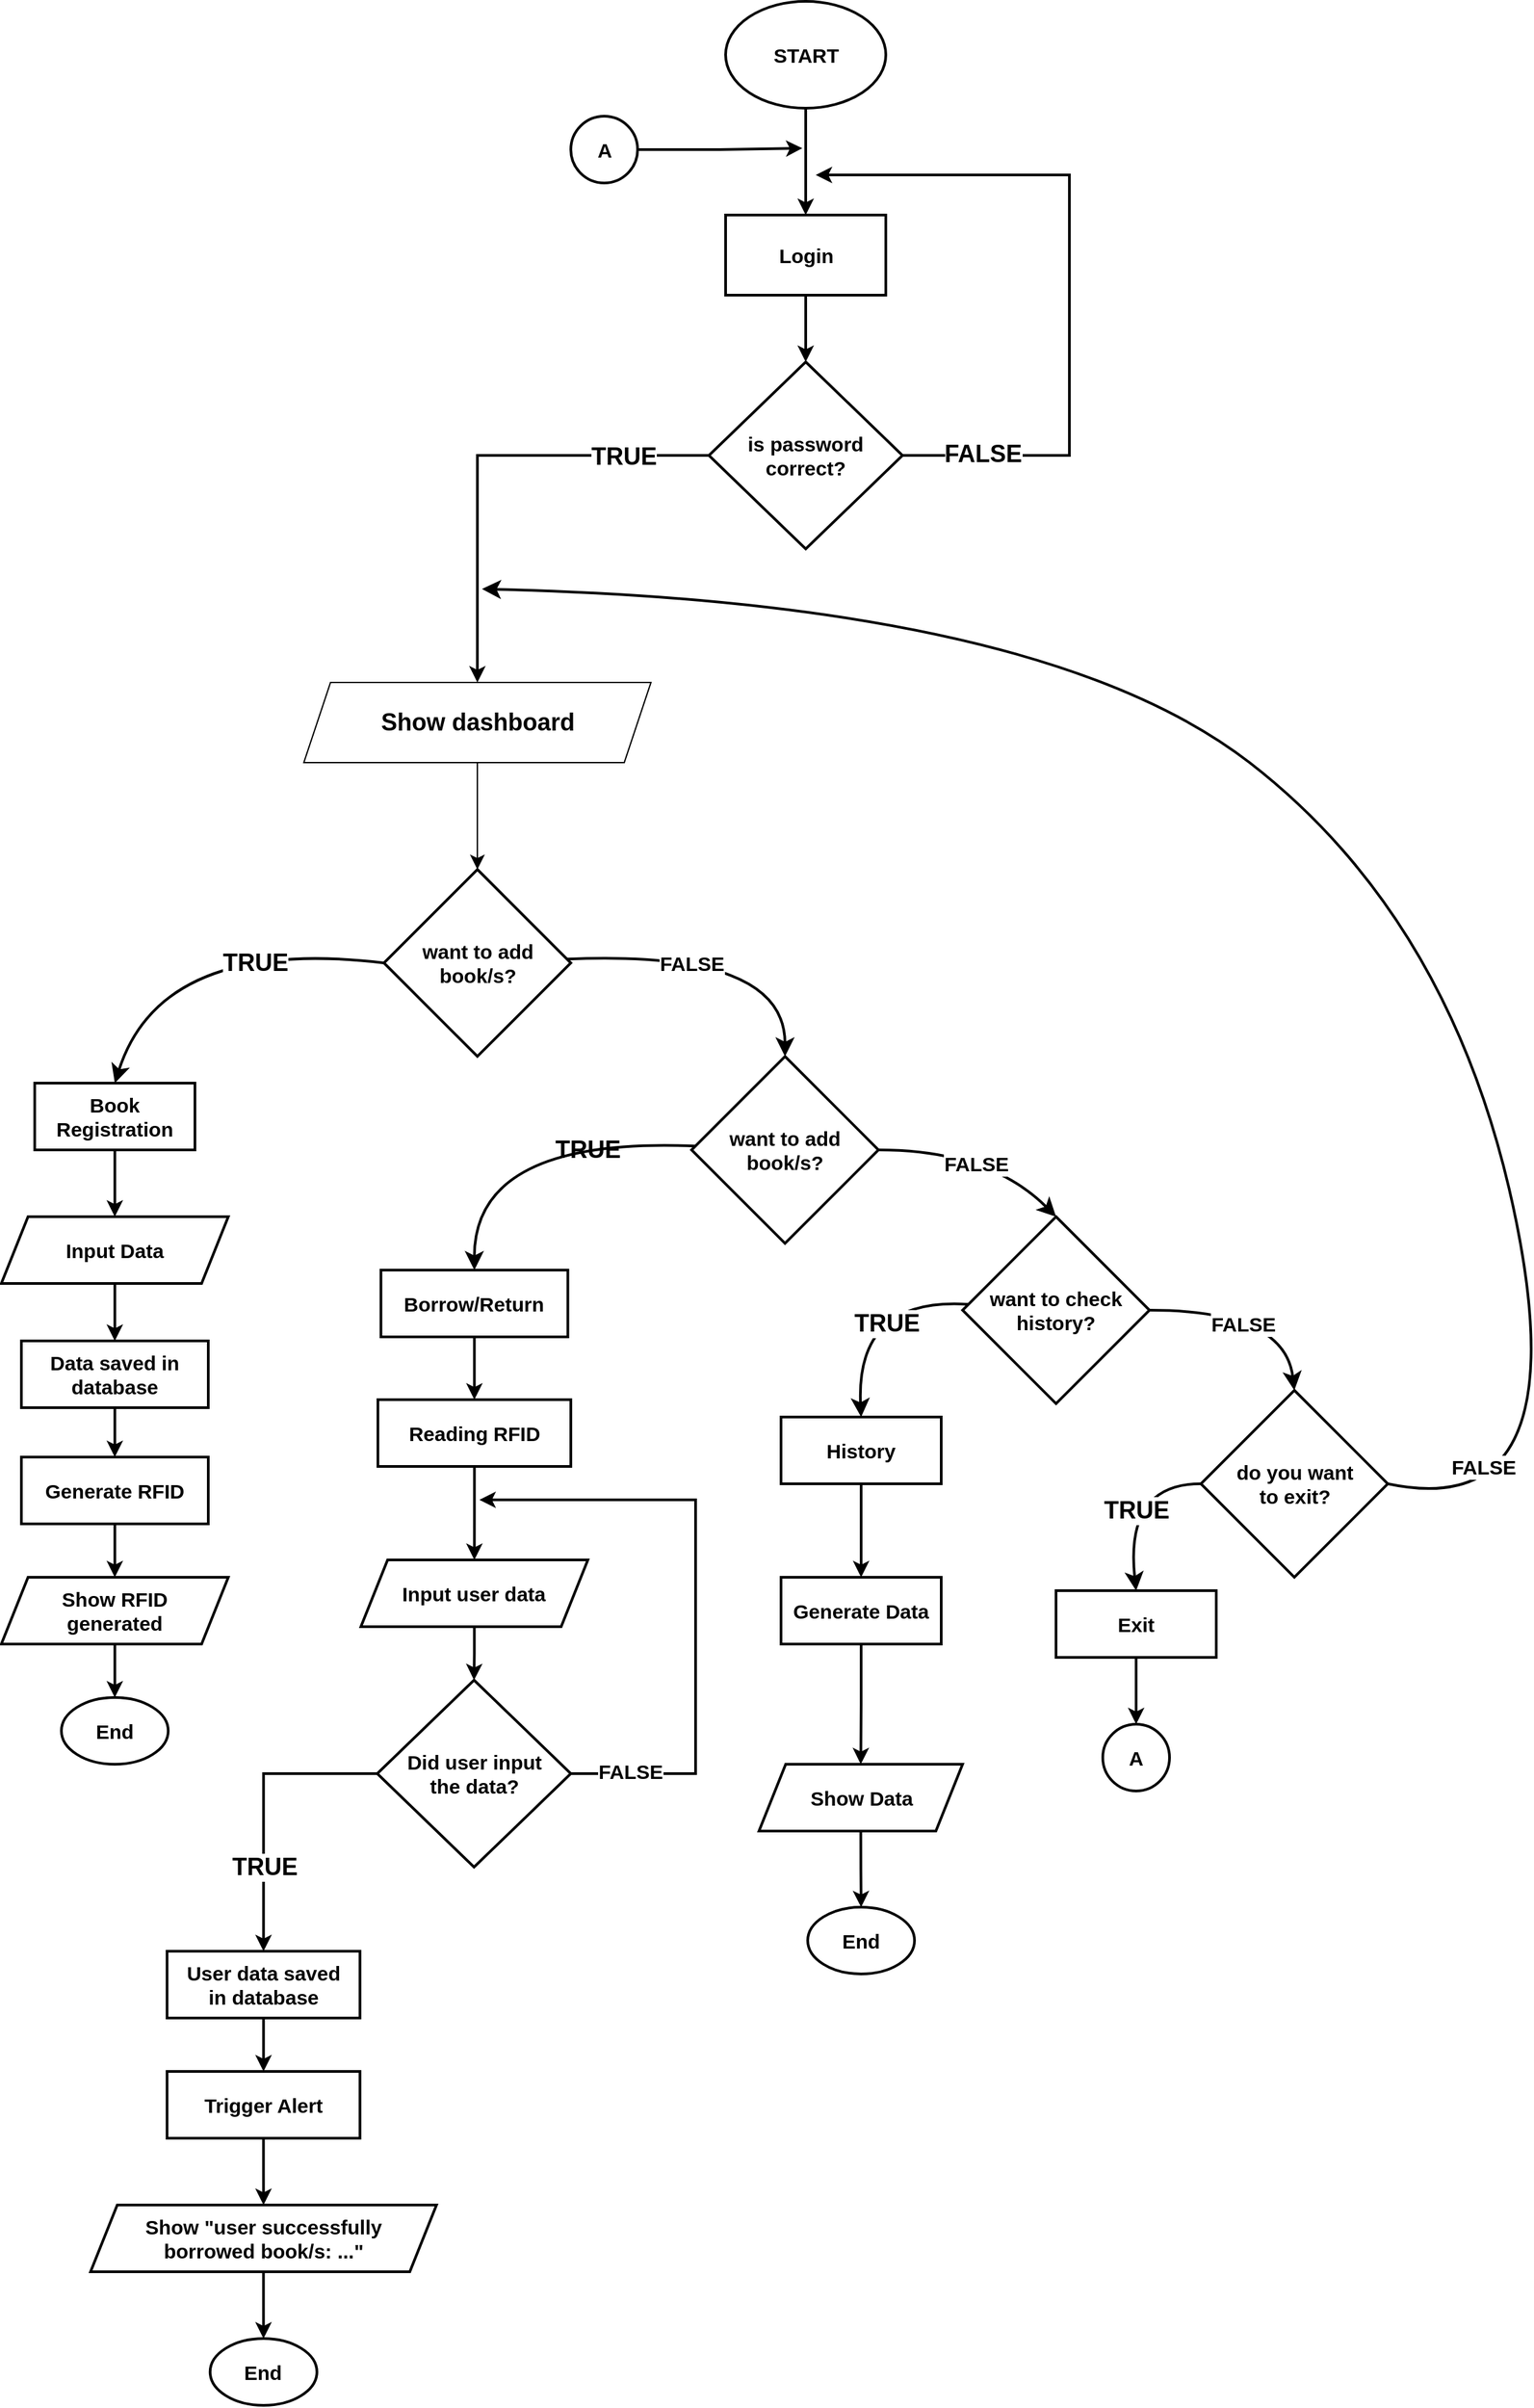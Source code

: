 <mxfile version="24.6.3" type="github">
  <diagram name="Page-1" id="PRXU1hZlVM8Uk4SJ7KCu">
    <mxGraphModel dx="3187" dy="2960" grid="1" gridSize="10" guides="1" tooltips="1" connect="1" arrows="1" fold="1" page="1" pageScale="1" pageWidth="827" pageHeight="1169" math="0" shadow="0">
      <root>
        <mxCell id="0" />
        <mxCell id="1" parent="0" />
        <mxCell id="YvSHBj9nITVbGV-RtpjT-1" style="edgeStyle=orthogonalEdgeStyle;rounded=0;orthogonalLoop=1;jettySize=auto;html=1;entryX=0.5;entryY=0;entryDx=0;entryDy=0;strokeWidth=2;" parent="1" source="RK07qviHWXPntt6VI_ai-1" target="RK07qviHWXPntt6VI_ai-3" edge="1">
          <mxGeometry relative="1" as="geometry" />
        </mxCell>
        <mxCell id="RK07qviHWXPntt6VI_ai-1" value="&lt;span style=&quot;font-size: 15px;&quot;&gt;&lt;font style=&quot;font-size: 15px;&quot;&gt;START&lt;/font&gt;&lt;/span&gt;" style="ellipse;whiteSpace=wrap;html=1;strokeWidth=2;fontSize=15;fontStyle=1" parent="1" vertex="1">
          <mxGeometry x="552.5" y="-570" width="120" height="80" as="geometry" />
        </mxCell>
        <mxCell id="POHbpeQ7061OKFFoYMC8-3" style="edgeStyle=orthogonalEdgeStyle;rounded=0;orthogonalLoop=1;jettySize=auto;html=1;entryX=0.5;entryY=0;entryDx=0;entryDy=0;strokeWidth=2;" parent="1" source="RK07qviHWXPntt6VI_ai-2" target="POHbpeQ7061OKFFoYMC8-2" edge="1">
          <mxGeometry relative="1" as="geometry" />
        </mxCell>
        <mxCell id="RK07qviHWXPntt6VI_ai-2" value="Input Data" style="shape=parallelogram;perimeter=parallelogramPerimeter;whiteSpace=wrap;html=1;fixedSize=1;strokeWidth=2;fontSize=15;fontStyle=1" parent="1" vertex="1">
          <mxGeometry x="10" y="340" width="170" height="50" as="geometry" />
        </mxCell>
        <mxCell id="YvSHBj9nITVbGV-RtpjT-2" style="edgeStyle=orthogonalEdgeStyle;rounded=0;orthogonalLoop=1;jettySize=auto;html=1;entryX=0.5;entryY=0;entryDx=0;entryDy=0;strokeWidth=2;" parent="1" source="RK07qviHWXPntt6VI_ai-3" target="RK07qviHWXPntt6VI_ai-4" edge="1">
          <mxGeometry relative="1" as="geometry" />
        </mxCell>
        <mxCell id="RK07qviHWXPntt6VI_ai-3" value="Login" style="rounded=0;whiteSpace=wrap;html=1;strokeWidth=2;fontSize=15;fontStyle=1" parent="1" vertex="1">
          <mxGeometry x="552.5" y="-410" width="120" height="60" as="geometry" />
        </mxCell>
        <mxCell id="YvSHBj9nITVbGV-RtpjT-3" style="edgeStyle=orthogonalEdgeStyle;rounded=0;orthogonalLoop=1;jettySize=auto;html=1;exitX=1;exitY=0.5;exitDx=0;exitDy=0;strokeWidth=2;" parent="1" source="RK07qviHWXPntt6VI_ai-4" edge="1">
          <mxGeometry relative="1" as="geometry">
            <mxPoint x="620" y="-440" as="targetPoint" />
            <Array as="points">
              <mxPoint x="810" y="-230" />
              <mxPoint x="810" y="-440" />
            </Array>
          </mxGeometry>
        </mxCell>
        <mxCell id="YvSHBj9nITVbGV-RtpjT-12" value="&lt;font style=&quot;font-size: 18px;&quot;&gt;FALSE&lt;/font&gt;" style="edgeLabel;html=1;align=center;verticalAlign=middle;resizable=0;points=[];fontSize=20;fontStyle=1" parent="YvSHBj9nITVbGV-RtpjT-3" vertex="1" connectable="0">
          <mxGeometry x="-0.794" y="2" relative="1" as="geometry">
            <mxPoint x="6" as="offset" />
          </mxGeometry>
        </mxCell>
        <mxCell id="YvSHBj9nITVbGV-RtpjT-11" style="edgeStyle=orthogonalEdgeStyle;rounded=0;orthogonalLoop=1;jettySize=auto;html=1;strokeWidth=2;entryX=0.5;entryY=0;entryDx=0;entryDy=0;exitX=0;exitY=0.5;exitDx=0;exitDy=0;" parent="1" source="RK07qviHWXPntt6VI_ai-4" edge="1" target="Vg0lB_qaHBw4f4yb_gA_-2">
          <mxGeometry relative="1" as="geometry">
            <mxPoint x="476" y="-50" as="targetPoint" />
          </mxGeometry>
        </mxCell>
        <mxCell id="YvSHBj9nITVbGV-RtpjT-13" value="&lt;font style=&quot;font-size: 18px;&quot;&gt;TRUE&lt;/font&gt;" style="edgeLabel;html=1;align=center;verticalAlign=middle;resizable=0;points=[];fontStyle=1" parent="YvSHBj9nITVbGV-RtpjT-11" vertex="1" connectable="0">
          <mxGeometry x="-0.621" y="1" relative="1" as="geometry">
            <mxPoint x="1" as="offset" />
          </mxGeometry>
        </mxCell>
        <mxCell id="RK07qviHWXPntt6VI_ai-4" value="is password correct?" style="rhombus;whiteSpace=wrap;html=1;strokeWidth=2;fontSize=15;fontStyle=1" parent="1" vertex="1">
          <mxGeometry x="540" y="-300" width="145" height="140" as="geometry" />
        </mxCell>
        <mxCell id="YvSHBj9nITVbGV-RtpjT-20" style="edgeStyle=orthogonalEdgeStyle;rounded=0;orthogonalLoop=1;jettySize=auto;html=1;entryX=0.5;entryY=0;entryDx=0;entryDy=0;strokeWidth=2;" parent="1" source="YvSHBj9nITVbGV-RtpjT-4" target="RK07qviHWXPntt6VI_ai-2" edge="1">
          <mxGeometry relative="1" as="geometry" />
        </mxCell>
        <mxCell id="YvSHBj9nITVbGV-RtpjT-4" value="Book Registration" style="rounded=0;whiteSpace=wrap;html=1;strokeWidth=2;fontSize=15;fontStyle=1" parent="1" vertex="1">
          <mxGeometry x="35" y="240" width="120" height="50" as="geometry" />
        </mxCell>
        <mxCell id="YvSHBj9nITVbGV-RtpjT-5" value="Borrow/Return" style="rounded=0;whiteSpace=wrap;html=1;strokeWidth=2;fontSize=15;fontStyle=1" parent="1" vertex="1">
          <mxGeometry x="294.32" y="380" width="140" height="50" as="geometry" />
        </mxCell>
        <mxCell id="YvSHBj9nITVbGV-RtpjT-25" style="edgeStyle=orthogonalEdgeStyle;rounded=0;orthogonalLoop=1;jettySize=auto;html=1;entryX=0.5;entryY=0;entryDx=0;entryDy=0;strokeWidth=2;" parent="1" source="YvSHBj9nITVbGV-RtpjT-6" target="YvSHBj9nITVbGV-RtpjT-24" edge="1">
          <mxGeometry relative="1" as="geometry" />
        </mxCell>
        <mxCell id="YvSHBj9nITVbGV-RtpjT-6" value="History" style="rounded=0;whiteSpace=wrap;html=1;strokeWidth=2;fontSize=15;fontStyle=1" parent="1" vertex="1">
          <mxGeometry x="594" y="490" width="120" height="50" as="geometry" />
        </mxCell>
        <mxCell id="YvSHBj9nITVbGV-RtpjT-16" style="edgeStyle=orthogonalEdgeStyle;rounded=0;orthogonalLoop=1;jettySize=auto;html=1;entryX=0.5;entryY=0;entryDx=0;entryDy=0;strokeWidth=2;" parent="1" source="YvSHBj9nITVbGV-RtpjT-7" target="YvSHBj9nITVbGV-RtpjT-15" edge="1">
          <mxGeometry relative="1" as="geometry" />
        </mxCell>
        <mxCell id="YvSHBj9nITVbGV-RtpjT-7" value="Exit" style="rounded=0;whiteSpace=wrap;html=1;strokeWidth=2;fontSize=15;fontStyle=1" parent="1" vertex="1">
          <mxGeometry x="800" y="620" width="120" height="50" as="geometry" />
        </mxCell>
        <mxCell id="POHbpeQ7061OKFFoYMC8-7" style="edgeStyle=orthogonalEdgeStyle;rounded=0;orthogonalLoop=1;jettySize=auto;html=1;entryX=0.5;entryY=0;entryDx=0;entryDy=0;strokeWidth=2;exitX=0.5;exitY=1;exitDx=0;exitDy=0;" parent="1" source="YvSHBj9nITVbGV-RtpjT-5" target="POHbpeQ7061OKFFoYMC8-6" edge="1">
          <mxGeometry relative="1" as="geometry">
            <mxPoint x="364.32" y="527" as="sourcePoint" />
          </mxGeometry>
        </mxCell>
        <mxCell id="YvSHBj9nITVbGV-RtpjT-15" value="&lt;font style=&quot;font-size: 15px;&quot;&gt;A&lt;/font&gt;" style="ellipse;whiteSpace=wrap;html=1;aspect=fixed;fontSize=15;fontStyle=1;strokeWidth=2;" parent="1" vertex="1">
          <mxGeometry x="835" y="720" width="50" height="50" as="geometry" />
        </mxCell>
        <mxCell id="YvSHBj9nITVbGV-RtpjT-18" style="edgeStyle=orthogonalEdgeStyle;rounded=0;orthogonalLoop=1;jettySize=auto;html=1;strokeWidth=2;" parent="1" source="YvSHBj9nITVbGV-RtpjT-17" edge="1">
          <mxGeometry relative="1" as="geometry">
            <mxPoint x="610" y="-460" as="targetPoint" />
          </mxGeometry>
        </mxCell>
        <mxCell id="YvSHBj9nITVbGV-RtpjT-17" value="&lt;font style=&quot;font-size: 15px;&quot;&gt;A&lt;/font&gt;" style="ellipse;whiteSpace=wrap;html=1;aspect=fixed;fontSize=15;fontStyle=1;strokeWidth=2;" parent="1" vertex="1">
          <mxGeometry x="436.57" y="-484" width="50" height="50" as="geometry" />
        </mxCell>
        <mxCell id="YvSHBj9nITVbGV-RtpjT-27" style="edgeStyle=orthogonalEdgeStyle;rounded=0;orthogonalLoop=1;jettySize=auto;html=1;strokeWidth=2;entryX=0.5;entryY=0;entryDx=0;entryDy=0;" parent="1" source="YvSHBj9nITVbGV-RtpjT-24" edge="1" target="YvSHBj9nITVbGV-RtpjT-31">
          <mxGeometry relative="1" as="geometry">
            <mxPoint x="654" y="691" as="targetPoint" />
          </mxGeometry>
        </mxCell>
        <mxCell id="YvSHBj9nITVbGV-RtpjT-24" value="Generate Data" style="rounded=0;whiteSpace=wrap;html=1;strokeWidth=2;fontSize=15;fontStyle=1" parent="1" vertex="1">
          <mxGeometry x="594" y="610" width="120" height="50" as="geometry" />
        </mxCell>
        <mxCell id="YvSHBj9nITVbGV-RtpjT-30" style="edgeStyle=orthogonalEdgeStyle;rounded=0;orthogonalLoop=1;jettySize=auto;html=1;entryX=0.5;entryY=0;entryDx=0;entryDy=0;strokeWidth=2;exitX=0.5;exitY=1;exitDx=0;exitDy=0;" parent="1" source="YvSHBj9nITVbGV-RtpjT-31" target="YvSHBj9nITVbGV-RtpjT-29" edge="1">
          <mxGeometry relative="1" as="geometry" />
        </mxCell>
        <mxCell id="YvSHBj9nITVbGV-RtpjT-29" value="&lt;span style=&quot;font-size: 15px;&quot;&gt;&lt;font style=&quot;font-size: 15px;&quot;&gt;End&lt;/font&gt;&lt;/span&gt;" style="ellipse;whiteSpace=wrap;html=1;strokeWidth=2;fontSize=15;fontStyle=1" parent="1" vertex="1">
          <mxGeometry x="614" y="857" width="80" height="50" as="geometry" />
        </mxCell>
        <mxCell id="YvSHBj9nITVbGV-RtpjT-31" value="Show Data" style="shape=parallelogram;perimeter=parallelogramPerimeter;whiteSpace=wrap;html=1;fixedSize=1;strokeWidth=2;fontSize=15;fontStyle=1" parent="1" vertex="1">
          <mxGeometry x="577.5" y="750" width="152.5" height="50" as="geometry" />
        </mxCell>
        <mxCell id="POHbpeQ7061OKFFoYMC8-2" value="Data saved in database" style="rounded=0;whiteSpace=wrap;html=1;strokeWidth=2;fontSize=15;fontStyle=1" parent="1" vertex="1">
          <mxGeometry x="25" y="433" width="140" height="50" as="geometry" />
        </mxCell>
        <mxCell id="POHbpeQ7061OKFFoYMC8-4" style="edgeStyle=orthogonalEdgeStyle;rounded=0;orthogonalLoop=1;jettySize=auto;html=1;entryX=0.5;entryY=0;entryDx=0;entryDy=0;strokeWidth=2;exitX=0.5;exitY=1;exitDx=0;exitDy=0;" parent="1" source="POHbpeQ7061OKFFoYMC8-2" target="POHbpeQ7061OKFFoYMC8-27" edge="1">
          <mxGeometry relative="1" as="geometry">
            <mxPoint x="95" y="551.5" as="sourcePoint" />
          </mxGeometry>
        </mxCell>
        <mxCell id="POHbpeQ7061OKFFoYMC8-5" value="&lt;span style=&quot;font-size: 15px;&quot;&gt;&lt;font style=&quot;font-size: 15px;&quot;&gt;End&lt;/font&gt;&lt;/span&gt;" style="ellipse;whiteSpace=wrap;html=1;strokeWidth=2;fontSize=15;fontStyle=1" parent="1" vertex="1">
          <mxGeometry x="55" y="700" width="80" height="50" as="geometry" />
        </mxCell>
        <mxCell id="POHbpeQ7061OKFFoYMC8-38" style="edgeStyle=orthogonalEdgeStyle;rounded=0;orthogonalLoop=1;jettySize=auto;html=1;entryX=0.5;entryY=0;entryDx=0;entryDy=0;strokeWidth=2;" parent="1" source="POHbpeQ7061OKFFoYMC8-6" target="POHbpeQ7061OKFFoYMC8-37" edge="1">
          <mxGeometry relative="1" as="geometry" />
        </mxCell>
        <mxCell id="POHbpeQ7061OKFFoYMC8-6" value="Reading RFID" style="rounded=0;whiteSpace=wrap;html=1;strokeWidth=2;fontSize=15;fontStyle=1" parent="1" vertex="1">
          <mxGeometry x="292.07" y="477" width="144.5" height="50" as="geometry" />
        </mxCell>
        <mxCell id="POHbpeQ7061OKFFoYMC8-28" style="edgeStyle=orthogonalEdgeStyle;rounded=0;orthogonalLoop=1;jettySize=auto;html=1;strokeWidth=2;entryX=0.5;entryY=0;entryDx=0;entryDy=0;" parent="1" source="POHbpeQ7061OKFFoYMC8-27" target="POHbpeQ7061OKFFoYMC8-29" edge="1">
          <mxGeometry relative="1" as="geometry">
            <mxPoint x="95" y="640" as="targetPoint" />
          </mxGeometry>
        </mxCell>
        <mxCell id="POHbpeQ7061OKFFoYMC8-27" value="Generate RFID" style="rounded=0;whiteSpace=wrap;html=1;strokeWidth=2;fontSize=15;fontStyle=1" parent="1" vertex="1">
          <mxGeometry x="25" y="520" width="140" height="50" as="geometry" />
        </mxCell>
        <mxCell id="POHbpeQ7061OKFFoYMC8-30" style="edgeStyle=orthogonalEdgeStyle;rounded=0;orthogonalLoop=1;jettySize=auto;html=1;strokeWidth=2;" parent="1" source="POHbpeQ7061OKFFoYMC8-29" target="POHbpeQ7061OKFFoYMC8-5" edge="1">
          <mxGeometry relative="1" as="geometry" />
        </mxCell>
        <mxCell id="POHbpeQ7061OKFFoYMC8-29" value="Show RFID&lt;div&gt;generated&lt;/div&gt;" style="shape=parallelogram;perimeter=parallelogramPerimeter;whiteSpace=wrap;html=1;fixedSize=1;strokeWidth=2;fontSize=15;fontStyle=1" parent="1" vertex="1">
          <mxGeometry x="10" y="610" width="170" height="50" as="geometry" />
        </mxCell>
        <mxCell id="POHbpeQ7061OKFFoYMC8-47" style="edgeStyle=orthogonalEdgeStyle;rounded=0;orthogonalLoop=1;jettySize=auto;html=1;entryX=0.5;entryY=0;entryDx=0;entryDy=0;strokeWidth=2;" parent="1" source="POHbpeQ7061OKFFoYMC8-37" target="POHbpeQ7061OKFFoYMC8-41" edge="1">
          <mxGeometry relative="1" as="geometry" />
        </mxCell>
        <mxCell id="POHbpeQ7061OKFFoYMC8-37" value="Input user data" style="shape=parallelogram;perimeter=parallelogramPerimeter;whiteSpace=wrap;html=1;fixedSize=1;strokeWidth=2;fontSize=15;fontStyle=1" parent="1" vertex="1">
          <mxGeometry x="279.32" y="597" width="170" height="50" as="geometry" />
        </mxCell>
        <mxCell id="POHbpeQ7061OKFFoYMC8-44" style="edgeStyle=orthogonalEdgeStyle;rounded=0;orthogonalLoop=1;jettySize=auto;html=1;strokeWidth=2;" parent="1" source="POHbpeQ7061OKFFoYMC8-39" target="POHbpeQ7061OKFFoYMC8-43" edge="1">
          <mxGeometry relative="1" as="geometry" />
        </mxCell>
        <mxCell id="POHbpeQ7061OKFFoYMC8-39" value="User data saved&lt;div&gt;in database&lt;/div&gt;" style="rounded=0;whiteSpace=wrap;html=1;strokeWidth=2;fontSize=15;fontStyle=1" parent="1" vertex="1">
          <mxGeometry x="134.14" y="890" width="144.5" height="50" as="geometry" />
        </mxCell>
        <mxCell id="POHbpeQ7061OKFFoYMC8-42" style="edgeStyle=orthogonalEdgeStyle;rounded=0;orthogonalLoop=1;jettySize=auto;html=1;entryX=0.5;entryY=0;entryDx=0;entryDy=0;strokeWidth=2;exitX=0;exitY=0.5;exitDx=0;exitDy=0;" parent="1" source="POHbpeQ7061OKFFoYMC8-41" target="POHbpeQ7061OKFFoYMC8-39" edge="1">
          <mxGeometry relative="1" as="geometry">
            <mxPoint x="338.39" y="840.0" as="sourcePoint" />
          </mxGeometry>
        </mxCell>
        <mxCell id="POHbpeQ7061OKFFoYMC8-51" value="&lt;span style=&quot;font-size: 18px;&quot;&gt;&lt;b&gt;TRUE&lt;/b&gt;&lt;/span&gt;" style="edgeLabel;html=1;align=center;verticalAlign=middle;resizable=0;points=[];" parent="POHbpeQ7061OKFFoYMC8-42" vertex="1" connectable="0">
          <mxGeometry x="-0.425" y="1" relative="1" as="geometry">
            <mxPoint x="220" y="-468" as="offset" />
          </mxGeometry>
        </mxCell>
        <mxCell id="POHbpeQ7061OKFFoYMC8-49" style="edgeStyle=orthogonalEdgeStyle;rounded=0;orthogonalLoop=1;jettySize=auto;html=1;exitX=1;exitY=0.5;exitDx=0;exitDy=0;strokeWidth=2;" parent="1" source="POHbpeQ7061OKFFoYMC8-41" edge="1">
          <mxGeometry relative="1" as="geometry">
            <mxPoint x="368.07" y="552" as="targetPoint" />
            <mxPoint x="367.32" y="807" as="sourcePoint" />
            <Array as="points">
              <mxPoint x="530" y="757" />
              <mxPoint x="530" y="552" />
            </Array>
          </mxGeometry>
        </mxCell>
        <mxCell id="POHbpeQ7061OKFFoYMC8-50" value="&lt;font style=&quot;font-size: 15px;&quot;&gt;FALSE&lt;/font&gt;" style="edgeLabel;html=1;align=center;verticalAlign=middle;resizable=0;points=[];fontStyle=1" parent="POHbpeQ7061OKFFoYMC8-49" vertex="1" connectable="0">
          <mxGeometry x="-0.833" y="1" relative="1" as="geometry">
            <mxPoint x="6" y="-1" as="offset" />
          </mxGeometry>
        </mxCell>
        <mxCell id="POHbpeQ7061OKFFoYMC8-41" value="Did user input&lt;div&gt;the data?&lt;/div&gt;" style="rhombus;whiteSpace=wrap;html=1;strokeWidth=2;fontSize=15;fontStyle=1" parent="1" vertex="1">
          <mxGeometry x="291.57" y="687" width="145" height="140" as="geometry" />
        </mxCell>
        <mxCell id="POHbpeQ7061OKFFoYMC8-46" style="edgeStyle=orthogonalEdgeStyle;rounded=0;orthogonalLoop=1;jettySize=auto;html=1;entryX=0.5;entryY=0;entryDx=0;entryDy=0;strokeWidth=2;" parent="1" source="POHbpeQ7061OKFFoYMC8-43" target="POHbpeQ7061OKFFoYMC8-45" edge="1">
          <mxGeometry relative="1" as="geometry" />
        </mxCell>
        <mxCell id="POHbpeQ7061OKFFoYMC8-43" value="Trigger Alert" style="rounded=0;whiteSpace=wrap;html=1;strokeWidth=2;fontSize=15;fontStyle=1" parent="1" vertex="1">
          <mxGeometry x="134.14" y="980" width="144.5" height="50" as="geometry" />
        </mxCell>
        <mxCell id="POHbpeQ7061OKFFoYMC8-53" style="edgeStyle=orthogonalEdgeStyle;rounded=0;orthogonalLoop=1;jettySize=auto;html=1;entryX=0.5;entryY=0;entryDx=0;entryDy=0;strokeWidth=2;" parent="1" source="POHbpeQ7061OKFFoYMC8-45" target="POHbpeQ7061OKFFoYMC8-52" edge="1">
          <mxGeometry relative="1" as="geometry" />
        </mxCell>
        <mxCell id="POHbpeQ7061OKFFoYMC8-45" value="Show &quot;user&amp;nbsp;successfully&lt;div&gt;borrowed book/s: ...&quot;&lt;/div&gt;" style="shape=parallelogram;perimeter=parallelogramPerimeter;whiteSpace=wrap;html=1;fixedSize=1;strokeWidth=2;fontSize=15;fontStyle=1" parent="1" vertex="1">
          <mxGeometry x="76.82" y="1080" width="259.13" height="50" as="geometry" />
        </mxCell>
        <mxCell id="POHbpeQ7061OKFFoYMC8-52" value="&lt;span style=&quot;font-size: 15px;&quot;&gt;&lt;font style=&quot;font-size: 15px;&quot;&gt;End&lt;/font&gt;&lt;/span&gt;" style="ellipse;whiteSpace=wrap;html=1;strokeWidth=2;fontSize=15;fontStyle=1" parent="1" vertex="1">
          <mxGeometry x="166.38" y="1180" width="80" height="50" as="geometry" />
        </mxCell>
        <mxCell id="Vg0lB_qaHBw4f4yb_gA_-15" style="edgeStyle=none;curved=1;rounded=0;orthogonalLoop=1;jettySize=auto;html=1;entryX=0.5;entryY=0;entryDx=0;entryDy=0;fontSize=12;startSize=8;endSize=8;strokeWidth=2;" edge="1" parent="1" source="Vg0lB_qaHBw4f4yb_gA_-1" target="Vg0lB_qaHBw4f4yb_gA_-9">
          <mxGeometry relative="1" as="geometry">
            <Array as="points">
              <mxPoint x="597" y="140" />
            </Array>
          </mxGeometry>
        </mxCell>
        <mxCell id="Vg0lB_qaHBw4f4yb_gA_-22" style="edgeStyle=none;curved=1;rounded=0;orthogonalLoop=1;jettySize=auto;html=1;entryX=0.5;entryY=0;entryDx=0;entryDy=0;fontSize=12;startSize=8;endSize=8;strokeWidth=2;exitX=0;exitY=0.5;exitDx=0;exitDy=0;" edge="1" parent="1" source="Vg0lB_qaHBw4f4yb_gA_-1" target="YvSHBj9nITVbGV-RtpjT-4">
          <mxGeometry relative="1" as="geometry">
            <Array as="points">
              <mxPoint x="130" y="130" />
            </Array>
          </mxGeometry>
        </mxCell>
        <mxCell id="Vg0lB_qaHBw4f4yb_gA_-1" value="want to add&lt;div style=&quot;font-size: 15px;&quot;&gt;book/s?&lt;/div&gt;" style="rhombus;whiteSpace=wrap;html=1;strokeWidth=2;fontSize=15;fontStyle=1" vertex="1" parent="1">
          <mxGeometry x="296.57" y="80" width="140" height="140" as="geometry" />
        </mxCell>
        <mxCell id="Vg0lB_qaHBw4f4yb_gA_-3" style="edgeStyle=none;curved=1;rounded=0;orthogonalLoop=1;jettySize=auto;html=1;entryX=0.5;entryY=0;entryDx=0;entryDy=0;fontSize=12;startSize=8;endSize=8;" edge="1" parent="1" source="Vg0lB_qaHBw4f4yb_gA_-2" target="Vg0lB_qaHBw4f4yb_gA_-1">
          <mxGeometry relative="1" as="geometry" />
        </mxCell>
        <mxCell id="Vg0lB_qaHBw4f4yb_gA_-2" value="Show dashboard" style="shape=parallelogram;perimeter=parallelogramPerimeter;whiteSpace=wrap;html=1;fixedSize=1;fontSize=18;fontStyle=1" vertex="1" parent="1">
          <mxGeometry x="236.57" y="-60" width="260" height="60" as="geometry" />
        </mxCell>
        <mxCell id="Vg0lB_qaHBw4f4yb_gA_-16" style="edgeStyle=none;curved=1;rounded=0;orthogonalLoop=1;jettySize=auto;html=1;entryX=0.5;entryY=0;entryDx=0;entryDy=0;fontSize=12;startSize=8;endSize=8;strokeWidth=2;" edge="1" parent="1" source="Vg0lB_qaHBw4f4yb_gA_-9" target="Vg0lB_qaHBw4f4yb_gA_-12">
          <mxGeometry relative="1" as="geometry">
            <Array as="points">
              <mxPoint x="750" y="290" />
            </Array>
          </mxGeometry>
        </mxCell>
        <mxCell id="Vg0lB_qaHBw4f4yb_gA_-21" style="edgeStyle=none;curved=1;rounded=0;orthogonalLoop=1;jettySize=auto;html=1;entryX=0.5;entryY=0;entryDx=0;entryDy=0;fontSize=12;startSize=8;endSize=8;strokeWidth=2;" edge="1" parent="1" source="Vg0lB_qaHBw4f4yb_gA_-9" target="YvSHBj9nITVbGV-RtpjT-5">
          <mxGeometry relative="1" as="geometry">
            <Array as="points">
              <mxPoint x="364" y="280" />
            </Array>
          </mxGeometry>
        </mxCell>
        <mxCell id="Vg0lB_qaHBw4f4yb_gA_-9" value="want to add&lt;div style=&quot;font-size: 15px;&quot;&gt;book/s?&lt;/div&gt;" style="rhombus;whiteSpace=wrap;html=1;strokeWidth=2;fontSize=15;fontStyle=1" vertex="1" parent="1">
          <mxGeometry x="527" y="220" width="140" height="140" as="geometry" />
        </mxCell>
        <mxCell id="Vg0lB_qaHBw4f4yb_gA_-17" style="edgeStyle=none;curved=1;rounded=0;orthogonalLoop=1;jettySize=auto;html=1;entryX=0.5;entryY=0;entryDx=0;entryDy=0;fontSize=12;startSize=8;endSize=8;strokeWidth=2;exitX=1;exitY=0.5;exitDx=0;exitDy=0;" edge="1" parent="1" source="Vg0lB_qaHBw4f4yb_gA_-12" target="Vg0lB_qaHBw4f4yb_gA_-13">
          <mxGeometry relative="1" as="geometry">
            <mxPoint x="901.5" y="410.0" as="sourcePoint" />
            <Array as="points">
              <mxPoint x="971.5" y="410" />
            </Array>
          </mxGeometry>
        </mxCell>
        <mxCell id="Vg0lB_qaHBw4f4yb_gA_-20" style="edgeStyle=none;curved=1;rounded=0;orthogonalLoop=1;jettySize=auto;html=1;entryX=0.5;entryY=0;entryDx=0;entryDy=0;fontSize=12;startSize=8;endSize=8;strokeWidth=2;" edge="1" parent="1" source="Vg0lB_qaHBw4f4yb_gA_-12" target="YvSHBj9nITVbGV-RtpjT-6">
          <mxGeometry relative="1" as="geometry">
            <Array as="points">
              <mxPoint x="650" y="400" />
            </Array>
          </mxGeometry>
        </mxCell>
        <mxCell id="Vg0lB_qaHBw4f4yb_gA_-12" value="want to check&lt;div style=&quot;font-size: 15px;&quot;&gt;history?&lt;/div&gt;" style="rhombus;whiteSpace=wrap;html=1;strokeWidth=2;fontSize=15;fontStyle=1" vertex="1" parent="1">
          <mxGeometry x="730" y="340" width="140" height="140" as="geometry" />
        </mxCell>
        <mxCell id="Vg0lB_qaHBw4f4yb_gA_-19" style="edgeStyle=none;curved=1;rounded=0;orthogonalLoop=1;jettySize=auto;html=1;entryX=0.5;entryY=0;entryDx=0;entryDy=0;fontSize=12;startSize=8;endSize=8;strokeWidth=2;" edge="1" parent="1" source="Vg0lB_qaHBw4f4yb_gA_-13" target="YvSHBj9nITVbGV-RtpjT-7">
          <mxGeometry relative="1" as="geometry">
            <Array as="points">
              <mxPoint x="851.5" y="540" />
            </Array>
          </mxGeometry>
        </mxCell>
        <mxCell id="Vg0lB_qaHBw4f4yb_gA_-23" style="edgeStyle=none;curved=1;rounded=0;orthogonalLoop=1;jettySize=auto;html=1;fontSize=12;startSize=8;endSize=8;exitX=1;exitY=0.5;exitDx=0;exitDy=0;strokeWidth=2;" edge="1" parent="1" source="Vg0lB_qaHBw4f4yb_gA_-13">
          <mxGeometry relative="1" as="geometry">
            <mxPoint x="370" y="-130" as="targetPoint" />
            <Array as="points">
              <mxPoint x="1190" y="570" />
              <mxPoint x="1100" y="120" />
              <mxPoint x="790" y="-120" />
            </Array>
          </mxGeometry>
        </mxCell>
        <mxCell id="Vg0lB_qaHBw4f4yb_gA_-13" value="do you want&lt;div style=&quot;font-size: 15px;&quot;&gt;to exit?&lt;/div&gt;" style="rhombus;whiteSpace=wrap;html=1;strokeWidth=2;fontSize=15;fontStyle=1" vertex="1" parent="1">
          <mxGeometry x="908.5" y="470" width="140" height="140" as="geometry" />
        </mxCell>
        <mxCell id="Vg0lB_qaHBw4f4yb_gA_-24" value="&lt;font style=&quot;font-size: 15px;&quot;&gt;FALSE&lt;/font&gt;" style="edgeLabel;html=1;align=center;verticalAlign=middle;resizable=0;points=[];fontStyle=1" vertex="1" connectable="0" parent="1">
          <mxGeometry x="740.0" y="300.0" as="geometry" />
        </mxCell>
        <mxCell id="Vg0lB_qaHBw4f4yb_gA_-25" value="&lt;font style=&quot;font-size: 15px;&quot;&gt;FALSE&lt;/font&gt;" style="edgeLabel;html=1;align=center;verticalAlign=middle;resizable=0;points=[];fontStyle=1" vertex="1" connectable="0" parent="1">
          <mxGeometry x="940.0" y="420.0" as="geometry" />
        </mxCell>
        <mxCell id="Vg0lB_qaHBw4f4yb_gA_-26" value="&lt;font style=&quot;font-size: 15px;&quot;&gt;FALSE&lt;/font&gt;" style="edgeLabel;html=1;align=center;verticalAlign=middle;resizable=0;points=[];fontStyle=1" vertex="1" connectable="0" parent="1">
          <mxGeometry x="1120" y="527.0" as="geometry" />
        </mxCell>
        <mxCell id="Vg0lB_qaHBw4f4yb_gA_-27" value="&lt;font style=&quot;font-size: 15px;&quot;&gt;FALSE&lt;/font&gt;" style="edgeLabel;html=1;align=center;verticalAlign=middle;resizable=0;points=[];fontStyle=1" vertex="1" connectable="0" parent="1">
          <mxGeometry x="527.0" y="150.0" as="geometry" />
        </mxCell>
        <mxCell id="Vg0lB_qaHBw4f4yb_gA_-28" value="&lt;span style=&quot;font-size: 18px;&quot;&gt;&lt;b&gt;TRUE&lt;/b&gt;&lt;/span&gt;" style="edgeLabel;html=1;align=center;verticalAlign=middle;resizable=0;points=[];" vertex="1" connectable="0" parent="1">
          <mxGeometry x="200.0" y="150.0" as="geometry" />
        </mxCell>
        <mxCell id="Vg0lB_qaHBw4f4yb_gA_-29" value="&lt;span style=&quot;font-size: 18px;&quot;&gt;&lt;b&gt;TRUE&lt;/b&gt;&lt;/span&gt;" style="edgeLabel;html=1;align=center;verticalAlign=middle;resizable=0;points=[];" vertex="1" connectable="0" parent="1">
          <mxGeometry x="206.39" y="827.0" as="geometry" />
        </mxCell>
        <mxCell id="Vg0lB_qaHBw4f4yb_gA_-30" value="&lt;span style=&quot;font-size: 18px;&quot;&gt;&lt;b&gt;TRUE&lt;/b&gt;&lt;/span&gt;" style="edgeLabel;html=1;align=center;verticalAlign=middle;resizable=0;points=[];" vertex="1" connectable="0" parent="1">
          <mxGeometry x="672.5" y="420.0" as="geometry" />
        </mxCell>
        <mxCell id="Vg0lB_qaHBw4f4yb_gA_-31" value="&lt;span style=&quot;font-size: 18px;&quot;&gt;&lt;b&gt;TRUE&lt;/b&gt;&lt;/span&gt;" style="edgeLabel;html=1;align=center;verticalAlign=middle;resizable=0;points=[];" vertex="1" connectable="0" parent="1">
          <mxGeometry x="860.0" y="560.0" as="geometry" />
        </mxCell>
      </root>
    </mxGraphModel>
  </diagram>
</mxfile>
